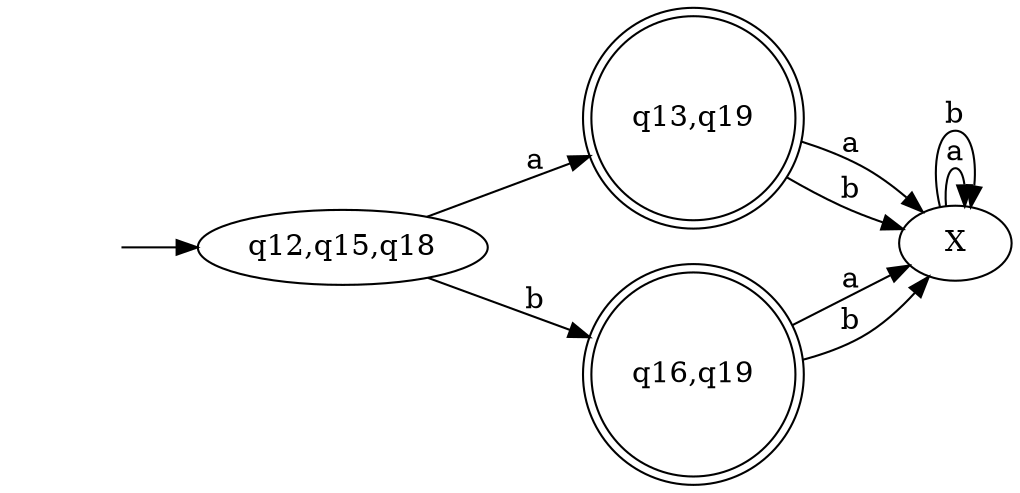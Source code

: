 digraph "g"{
	rankdir=LR
	-1[style="invis"];
	-1->"q12,q15,q18";
	"q12,q15,q18"->"q13,q19"[label="a"];
	"q12,q15,q18"->"q16,q19"[label="b"];
	"q13,q19"[shape="doublecircle"];
	"q13,q19"->"X"[label="a"];
	"q13,q19"->"X"[label="b"];
	"q16,q19"[shape="doublecircle"];
	"q16,q19"->"X"[label="a"];
	"q16,q19"->"X"[label="b"];
	"X"->"X"[label="a"];
	"X"->"X"[label="b"];
}